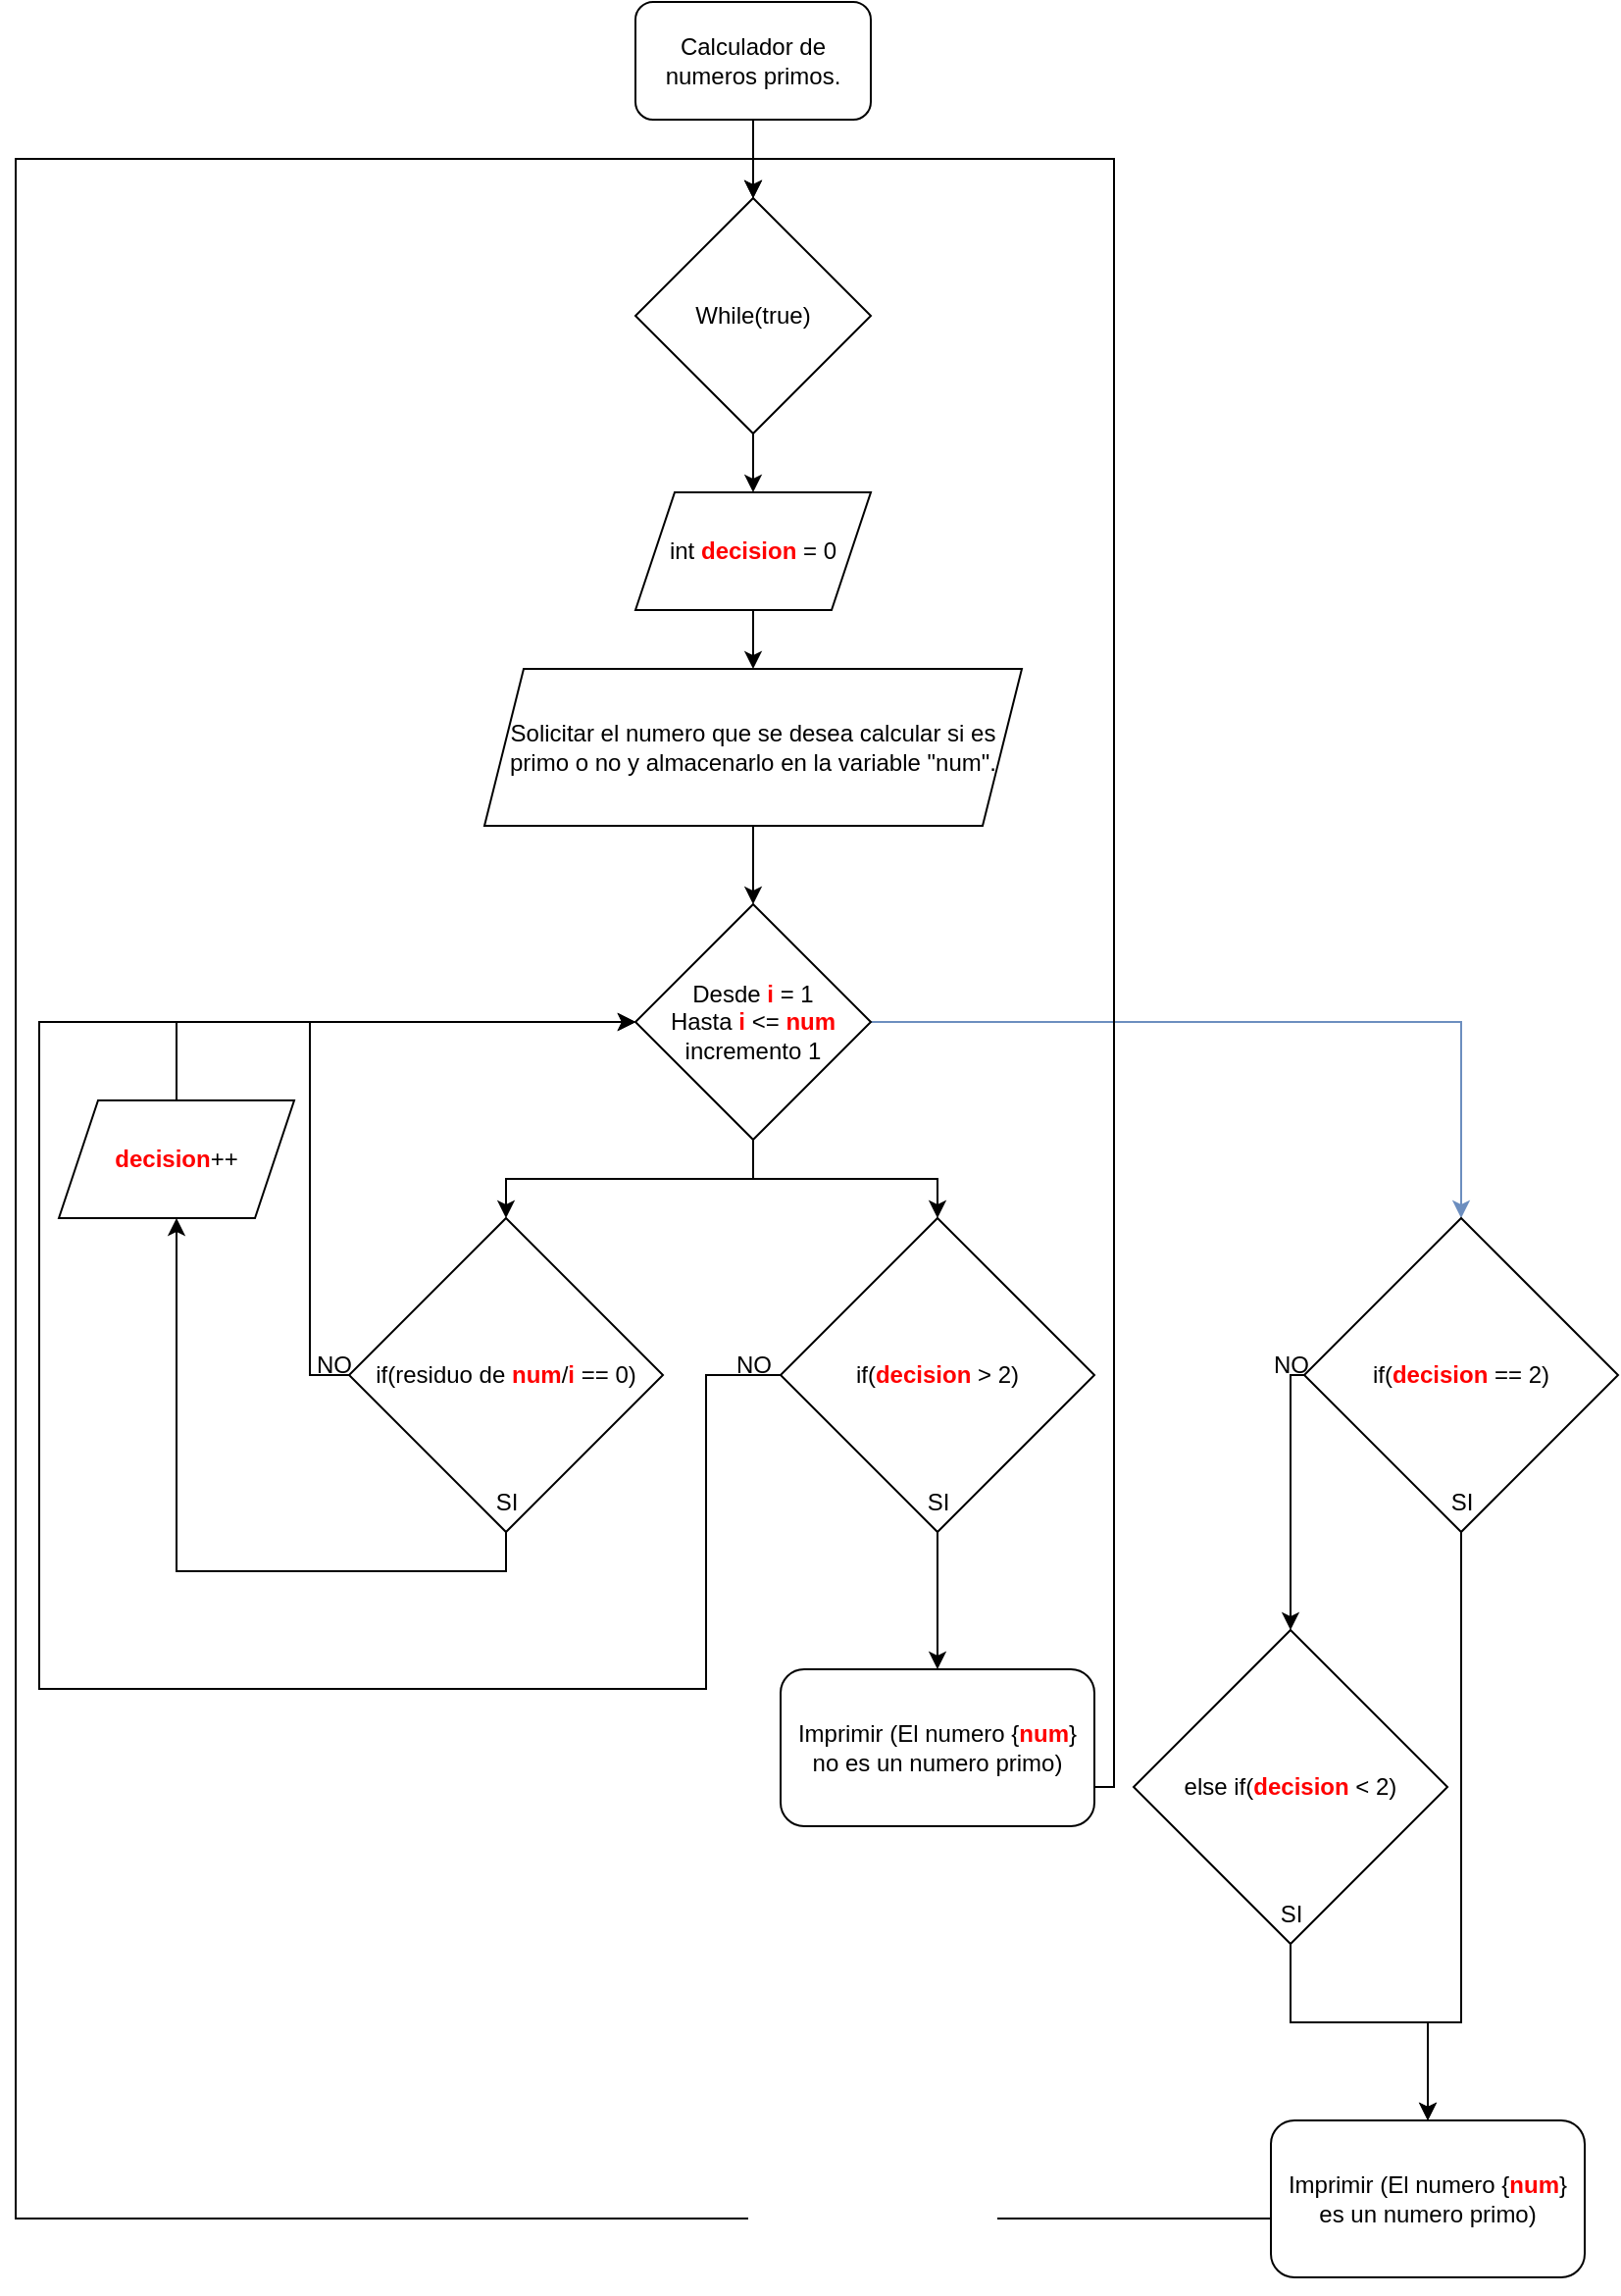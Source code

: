 <mxfile version="24.0.0" type="github">
  <diagram name="Página-1" id="qJfyfa8ZmQrKOW-pCiXK">
    <mxGraphModel dx="1737" dy="948" grid="1" gridSize="10" guides="1" tooltips="1" connect="1" arrows="1" fold="1" page="1" pageScale="1" pageWidth="827" pageHeight="1169" math="0" shadow="0">
      <root>
        <mxCell id="0" />
        <mxCell id="1" parent="0" />
        <mxCell id="KSEiXqQ_mU-Ne6AkFKhL-25" style="edgeStyle=orthogonalEdgeStyle;rounded=0;orthogonalLoop=1;jettySize=auto;html=1;exitX=0.5;exitY=1;exitDx=0;exitDy=0;entryX=0.5;entryY=0;entryDx=0;entryDy=0;" edge="1" parent="1" source="KSEiXqQ_mU-Ne6AkFKhL-1" target="KSEiXqQ_mU-Ne6AkFKhL-2">
          <mxGeometry relative="1" as="geometry" />
        </mxCell>
        <mxCell id="KSEiXqQ_mU-Ne6AkFKhL-1" value="Calculador de numeros primos." style="rounded=1;whiteSpace=wrap;html=1;" vertex="1" parent="1">
          <mxGeometry x="326" width="120" height="60" as="geometry" />
        </mxCell>
        <mxCell id="KSEiXqQ_mU-Ne6AkFKhL-39" style="edgeStyle=orthogonalEdgeStyle;rounded=0;orthogonalLoop=1;jettySize=auto;html=1;exitX=0.5;exitY=1;exitDx=0;exitDy=0;entryX=0.5;entryY=0;entryDx=0;entryDy=0;" edge="1" parent="1" source="KSEiXqQ_mU-Ne6AkFKhL-2" target="KSEiXqQ_mU-Ne6AkFKhL-38">
          <mxGeometry relative="1" as="geometry" />
        </mxCell>
        <mxCell id="KSEiXqQ_mU-Ne6AkFKhL-2" value="While(true)" style="rhombus;whiteSpace=wrap;html=1;" vertex="1" parent="1">
          <mxGeometry x="326" y="100" width="120" height="120" as="geometry" />
        </mxCell>
        <mxCell id="KSEiXqQ_mU-Ne6AkFKhL-23" style="edgeStyle=orthogonalEdgeStyle;rounded=0;orthogonalLoop=1;jettySize=auto;html=1;exitX=0.5;exitY=1;exitDx=0;exitDy=0;entryX=0.5;entryY=0;entryDx=0;entryDy=0;" edge="1" parent="1" source="KSEiXqQ_mU-Ne6AkFKhL-4" target="KSEiXqQ_mU-Ne6AkFKhL-5">
          <mxGeometry relative="1" as="geometry" />
        </mxCell>
        <mxCell id="KSEiXqQ_mU-Ne6AkFKhL-4" value="Solicitar el numero que se desea calcular si es primo o no y almacenarlo en la variable &quot;num&quot;." style="shape=parallelogram;perimeter=parallelogramPerimeter;whiteSpace=wrap;html=1;fixedSize=1;" vertex="1" parent="1">
          <mxGeometry x="249" y="340" width="274" height="80" as="geometry" />
        </mxCell>
        <mxCell id="KSEiXqQ_mU-Ne6AkFKhL-13" style="edgeStyle=orthogonalEdgeStyle;rounded=0;orthogonalLoop=1;jettySize=auto;html=1;exitX=0.5;exitY=1;exitDx=0;exitDy=0;entryX=0.5;entryY=0;entryDx=0;entryDy=0;" edge="1" parent="1" source="KSEiXqQ_mU-Ne6AkFKhL-5" target="KSEiXqQ_mU-Ne6AkFKhL-7">
          <mxGeometry relative="1" as="geometry" />
        </mxCell>
        <mxCell id="KSEiXqQ_mU-Ne6AkFKhL-14" style="edgeStyle=orthogonalEdgeStyle;rounded=0;orthogonalLoop=1;jettySize=auto;html=1;exitX=0.5;exitY=1;exitDx=0;exitDy=0;entryX=0.5;entryY=0;entryDx=0;entryDy=0;" edge="1" parent="1" source="KSEiXqQ_mU-Ne6AkFKhL-5" target="KSEiXqQ_mU-Ne6AkFKhL-9">
          <mxGeometry relative="1" as="geometry" />
        </mxCell>
        <mxCell id="KSEiXqQ_mU-Ne6AkFKhL-32" style="edgeStyle=orthogonalEdgeStyle;rounded=0;orthogonalLoop=1;jettySize=auto;html=1;exitX=1;exitY=0.5;exitDx=0;exitDy=0;entryX=0.5;entryY=0;entryDx=0;entryDy=0;fillColor=#dae8fc;strokeColor=#6c8ebf;" edge="1" parent="1" source="KSEiXqQ_mU-Ne6AkFKhL-5" target="KSEiXqQ_mU-Ne6AkFKhL-27">
          <mxGeometry relative="1" as="geometry" />
        </mxCell>
        <mxCell id="KSEiXqQ_mU-Ne6AkFKhL-5" value="Desde &lt;b&gt;&lt;font color=&quot;#ff0000&quot;&gt;i&lt;/font&gt;&lt;/b&gt; = 1&lt;div&gt;Hasta &lt;font color=&quot;#ff0000&quot;&gt;&lt;b&gt;i&lt;/b&gt; &lt;/font&gt;&amp;lt;=&amp;nbsp;&lt;b&gt;&lt;font color=&quot;#ff0000&quot;&gt;num&lt;/font&gt;&lt;/b&gt;&lt;/div&gt;&lt;div&gt;incremento 1&lt;/div&gt;" style="rhombus;whiteSpace=wrap;html=1;" vertex="1" parent="1">
          <mxGeometry x="326" y="460" width="120" height="120" as="geometry" />
        </mxCell>
        <mxCell id="KSEiXqQ_mU-Ne6AkFKhL-11" style="edgeStyle=orthogonalEdgeStyle;rounded=0;orthogonalLoop=1;jettySize=auto;html=1;exitX=0.5;exitY=1;exitDx=0;exitDy=0;entryX=0.5;entryY=1;entryDx=0;entryDy=0;" edge="1" parent="1" source="KSEiXqQ_mU-Ne6AkFKhL-7" target="KSEiXqQ_mU-Ne6AkFKhL-10">
          <mxGeometry relative="1" as="geometry">
            <mxPoint x="82" y="660" as="targetPoint" />
            <Array as="points">
              <mxPoint x="260" y="800" />
              <mxPoint x="92" y="800" />
            </Array>
          </mxGeometry>
        </mxCell>
        <mxCell id="KSEiXqQ_mU-Ne6AkFKhL-29" style="edgeStyle=orthogonalEdgeStyle;rounded=0;orthogonalLoop=1;jettySize=auto;html=1;exitX=0;exitY=0.5;exitDx=0;exitDy=0;entryX=0;entryY=0.5;entryDx=0;entryDy=0;" edge="1" parent="1" source="KSEiXqQ_mU-Ne6AkFKhL-7" target="KSEiXqQ_mU-Ne6AkFKhL-5">
          <mxGeometry relative="1" as="geometry" />
        </mxCell>
        <mxCell id="KSEiXqQ_mU-Ne6AkFKhL-7" value="&lt;div&gt;if(residuo de &lt;b&gt;&lt;font color=&quot;#ff0000&quot;&gt;num&lt;/font&gt;&lt;/b&gt;/&lt;font color=&quot;#ff0000&quot;&gt;&lt;b&gt;i&lt;/b&gt;&lt;/font&gt; == 0)&lt;/div&gt;" style="rhombus;whiteSpace=wrap;html=1;" vertex="1" parent="1">
          <mxGeometry x="180" y="620" width="160" height="160" as="geometry" />
        </mxCell>
        <mxCell id="KSEiXqQ_mU-Ne6AkFKhL-21" style="edgeStyle=orthogonalEdgeStyle;rounded=0;orthogonalLoop=1;jettySize=auto;html=1;exitX=0.5;exitY=1;exitDx=0;exitDy=0;" edge="1" parent="1" source="KSEiXqQ_mU-Ne6AkFKhL-9" target="KSEiXqQ_mU-Ne6AkFKhL-15">
          <mxGeometry relative="1" as="geometry" />
        </mxCell>
        <mxCell id="KSEiXqQ_mU-Ne6AkFKhL-22" style="edgeStyle=orthogonalEdgeStyle;rounded=0;orthogonalLoop=1;jettySize=auto;html=1;exitX=0;exitY=0.5;exitDx=0;exitDy=0;entryX=0;entryY=0.5;entryDx=0;entryDy=0;" edge="1" parent="1" source="KSEiXqQ_mU-Ne6AkFKhL-9" target="KSEiXqQ_mU-Ne6AkFKhL-5">
          <mxGeometry relative="1" as="geometry">
            <Array as="points">
              <mxPoint x="362" y="700" />
              <mxPoint x="362" y="860" />
              <mxPoint x="22" y="860" />
              <mxPoint x="22" y="520" />
            </Array>
          </mxGeometry>
        </mxCell>
        <mxCell id="KSEiXqQ_mU-Ne6AkFKhL-9" value="&lt;div&gt;if(&lt;font color=&quot;#ff0000&quot;&gt;&lt;b&gt;decision&lt;/b&gt;&lt;/font&gt; &amp;gt; 2)&lt;/div&gt;" style="rhombus;whiteSpace=wrap;html=1;" vertex="1" parent="1">
          <mxGeometry x="400" y="620" width="160" height="160" as="geometry" />
        </mxCell>
        <mxCell id="KSEiXqQ_mU-Ne6AkFKhL-28" style="edgeStyle=orthogonalEdgeStyle;rounded=0;orthogonalLoop=1;jettySize=auto;html=1;exitX=0.5;exitY=0;exitDx=0;exitDy=0;entryX=0;entryY=0.5;entryDx=0;entryDy=0;" edge="1" parent="1" source="KSEiXqQ_mU-Ne6AkFKhL-10" target="KSEiXqQ_mU-Ne6AkFKhL-5">
          <mxGeometry relative="1" as="geometry" />
        </mxCell>
        <mxCell id="KSEiXqQ_mU-Ne6AkFKhL-10" value="&lt;b&gt;&lt;font color=&quot;#ff0000&quot;&gt;decision&lt;/font&gt;&lt;/b&gt;++" style="shape=parallelogram;perimeter=parallelogramPerimeter;whiteSpace=wrap;html=1;fixedSize=1;" vertex="1" parent="1">
          <mxGeometry x="32" y="560" width="120" height="60" as="geometry" />
        </mxCell>
        <mxCell id="KSEiXqQ_mU-Ne6AkFKhL-17" style="edgeStyle=orthogonalEdgeStyle;rounded=0;orthogonalLoop=1;jettySize=auto;html=1;entryX=0.5;entryY=0;entryDx=0;entryDy=0;" edge="1" parent="1" source="KSEiXqQ_mU-Ne6AkFKhL-15" target="KSEiXqQ_mU-Ne6AkFKhL-2">
          <mxGeometry relative="1" as="geometry">
            <mxPoint x="386" y="360" as="targetPoint" />
            <Array as="points">
              <mxPoint x="480" y="910" />
              <mxPoint x="570" y="910" />
              <mxPoint x="570" y="80" />
              <mxPoint x="386" y="80" />
            </Array>
          </mxGeometry>
        </mxCell>
        <mxCell id="KSEiXqQ_mU-Ne6AkFKhL-15" value="Imprimir (El numero {&lt;b&gt;&lt;font color=&quot;#ff0000&quot;&gt;num&lt;/font&gt;&lt;/b&gt;} no es un numero primo)" style="rounded=1;whiteSpace=wrap;html=1;" vertex="1" parent="1">
          <mxGeometry x="400" y="850" width="160" height="80" as="geometry" />
        </mxCell>
        <mxCell id="KSEiXqQ_mU-Ne6AkFKhL-33" style="edgeStyle=orthogonalEdgeStyle;rounded=0;orthogonalLoop=1;jettySize=auto;html=1;exitX=0;exitY=0.5;exitDx=0;exitDy=0;entryX=0.5;entryY=0;entryDx=0;entryDy=0;" edge="1" parent="1" source="KSEiXqQ_mU-Ne6AkFKhL-27" target="KSEiXqQ_mU-Ne6AkFKhL-30">
          <mxGeometry relative="1" as="geometry">
            <Array as="points">
              <mxPoint x="660" y="700" />
            </Array>
          </mxGeometry>
        </mxCell>
        <mxCell id="KSEiXqQ_mU-Ne6AkFKhL-36" style="edgeStyle=orthogonalEdgeStyle;rounded=0;orthogonalLoop=1;jettySize=auto;html=1;exitX=0.5;exitY=1;exitDx=0;exitDy=0;entryX=0.5;entryY=0;entryDx=0;entryDy=0;" edge="1" parent="1" source="KSEiXqQ_mU-Ne6AkFKhL-27" target="KSEiXqQ_mU-Ne6AkFKhL-34">
          <mxGeometry relative="1" as="geometry">
            <Array as="points">
              <mxPoint x="747" y="1030" />
              <mxPoint x="730" y="1030" />
            </Array>
          </mxGeometry>
        </mxCell>
        <mxCell id="KSEiXqQ_mU-Ne6AkFKhL-27" value="&lt;div&gt;if(&lt;font color=&quot;#ff0000&quot;&gt;&lt;b&gt;decision&lt;/b&gt;&lt;/font&gt;&amp;nbsp;== 2)&lt;/div&gt;" style="rhombus;whiteSpace=wrap;html=1;" vertex="1" parent="1">
          <mxGeometry x="667" y="620" width="160" height="160" as="geometry" />
        </mxCell>
        <mxCell id="KSEiXqQ_mU-Ne6AkFKhL-35" style="edgeStyle=orthogonalEdgeStyle;rounded=0;orthogonalLoop=1;jettySize=auto;html=1;exitX=0.5;exitY=1;exitDx=0;exitDy=0;entryX=0.5;entryY=0;entryDx=0;entryDy=0;" edge="1" parent="1" source="KSEiXqQ_mU-Ne6AkFKhL-30" target="KSEiXqQ_mU-Ne6AkFKhL-34">
          <mxGeometry relative="1" as="geometry">
            <Array as="points">
              <mxPoint x="660" y="1030" />
              <mxPoint x="730" y="1030" />
            </Array>
          </mxGeometry>
        </mxCell>
        <mxCell id="KSEiXqQ_mU-Ne6AkFKhL-30" value="&lt;div&gt;else if(&lt;b&gt;&lt;font color=&quot;#ff0000&quot;&gt;decision&lt;/font&gt;&lt;/b&gt; &amp;lt; 2)&lt;/div&gt;" style="rhombus;whiteSpace=wrap;html=1;" vertex="1" parent="1">
          <mxGeometry x="580" y="830" width="160" height="160" as="geometry" />
        </mxCell>
        <mxCell id="KSEiXqQ_mU-Ne6AkFKhL-37" style="edgeStyle=orthogonalEdgeStyle;rounded=0;orthogonalLoop=1;jettySize=auto;html=1;exitX=0.5;exitY=1;exitDx=0;exitDy=0;entryX=0.5;entryY=0;entryDx=0;entryDy=0;" edge="1" parent="1" source="KSEiXqQ_mU-Ne6AkFKhL-34" target="KSEiXqQ_mU-Ne6AkFKhL-2">
          <mxGeometry relative="1" as="geometry">
            <Array as="points">
              <mxPoint x="730" y="1130" />
              <mxPoint x="10" y="1130" />
              <mxPoint x="10" y="80" />
              <mxPoint x="386" y="80" />
            </Array>
          </mxGeometry>
        </mxCell>
        <mxCell id="KSEiXqQ_mU-Ne6AkFKhL-34" value="Imprimir (El numero {&lt;b&gt;&lt;font color=&quot;#ff0000&quot;&gt;num&lt;/font&gt;&lt;/b&gt;} es un numero primo)" style="rounded=1;whiteSpace=wrap;html=1;" vertex="1" parent="1">
          <mxGeometry x="650" y="1080" width="160" height="80" as="geometry" />
        </mxCell>
        <mxCell id="KSEiXqQ_mU-Ne6AkFKhL-40" style="edgeStyle=orthogonalEdgeStyle;rounded=0;orthogonalLoop=1;jettySize=auto;html=1;exitX=0.5;exitY=1;exitDx=0;exitDy=0;entryX=0.5;entryY=0;entryDx=0;entryDy=0;" edge="1" parent="1" source="KSEiXqQ_mU-Ne6AkFKhL-38" target="KSEiXqQ_mU-Ne6AkFKhL-4">
          <mxGeometry relative="1" as="geometry" />
        </mxCell>
        <mxCell id="KSEiXqQ_mU-Ne6AkFKhL-38" value="int &lt;font color=&quot;#ff0000&quot;&gt;&lt;b&gt;decision&lt;/b&gt;&lt;/font&gt; = 0" style="shape=parallelogram;perimeter=parallelogramPerimeter;whiteSpace=wrap;html=1;fixedSize=1;" vertex="1" parent="1">
          <mxGeometry x="326" y="250" width="120" height="60" as="geometry" />
        </mxCell>
        <mxCell id="KSEiXqQ_mU-Ne6AkFKhL-41" value="SI" style="text;html=1;align=center;verticalAlign=middle;resizable=0;points=[];autosize=1;strokeColor=none;fillColor=none;" vertex="1" parent="1">
          <mxGeometry x="465" y="750" width="30" height="30" as="geometry" />
        </mxCell>
        <mxCell id="KSEiXqQ_mU-Ne6AkFKhL-42" value="SI" style="text;html=1;align=center;verticalAlign=middle;resizable=0;points=[];autosize=1;strokeColor=none;fillColor=none;" vertex="1" parent="1">
          <mxGeometry x="245" y="750" width="30" height="30" as="geometry" />
        </mxCell>
        <mxCell id="KSEiXqQ_mU-Ne6AkFKhL-43" value="SI" style="text;html=1;align=center;verticalAlign=middle;resizable=0;points=[];autosize=1;strokeColor=none;fillColor=none;" vertex="1" parent="1">
          <mxGeometry x="645" y="960" width="30" height="30" as="geometry" />
        </mxCell>
        <mxCell id="KSEiXqQ_mU-Ne6AkFKhL-44" value="SI" style="text;html=1;align=center;verticalAlign=middle;resizable=0;points=[];autosize=1;strokeColor=none;fillColor=none;" vertex="1" parent="1">
          <mxGeometry x="732" y="750" width="30" height="30" as="geometry" />
        </mxCell>
        <mxCell id="KSEiXqQ_mU-Ne6AkFKhL-45" value="NO" style="text;html=1;align=center;verticalAlign=middle;resizable=0;points=[];autosize=1;strokeColor=none;fillColor=none;" vertex="1" parent="1">
          <mxGeometry x="366" y="680" width="40" height="30" as="geometry" />
        </mxCell>
        <mxCell id="KSEiXqQ_mU-Ne6AkFKhL-46" value="NO" style="text;html=1;align=center;verticalAlign=middle;resizable=0;points=[];autosize=1;strokeColor=none;fillColor=none;" vertex="1" parent="1">
          <mxGeometry x="152" y="680" width="40" height="30" as="geometry" />
        </mxCell>
        <mxCell id="KSEiXqQ_mU-Ne6AkFKhL-47" value="NO" style="text;html=1;align=center;verticalAlign=middle;resizable=0;points=[];autosize=1;strokeColor=none;fillColor=none;" vertex="1" parent="1">
          <mxGeometry x="640" y="680" width="40" height="30" as="geometry" />
        </mxCell>
      </root>
    </mxGraphModel>
  </diagram>
</mxfile>
